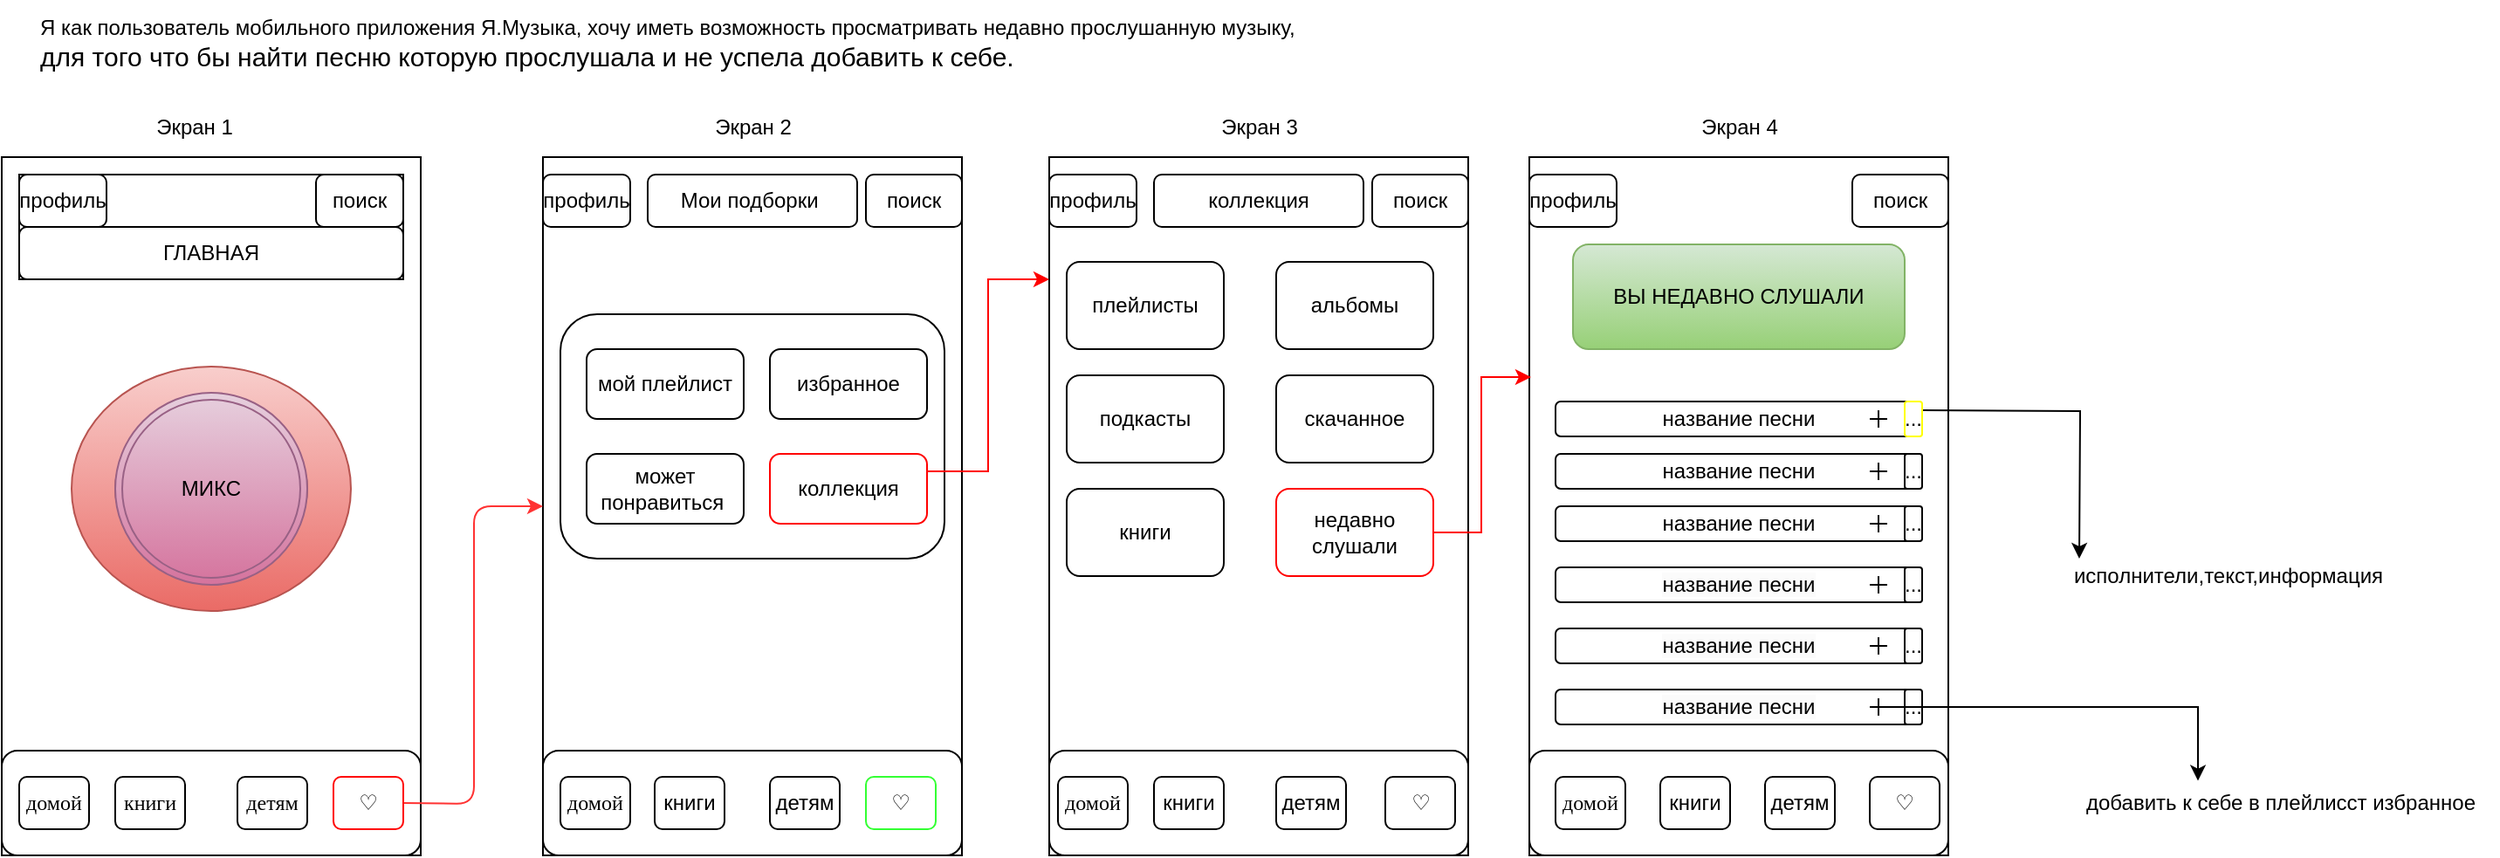 <mxfile version="24.8.0">
  <diagram id="a74A-L6EkmvisKTZA3e9" name="Страница — 10">
    <mxGraphModel dx="1339" dy="879" grid="1" gridSize="10" guides="1" tooltips="1" connect="1" arrows="1" fold="1" page="1" pageScale="1" pageWidth="827" pageHeight="1169" math="0" shadow="0">
      <root>
        <mxCell id="0" />
        <mxCell id="1" parent="0" />
        <mxCell id="cAMfiZWgI1EzlLPTCOPY-5" value="Я как пользователь мобильного приложения Я.Музыка, хочу иметь возможность просматривать недавно прослушанную музыку,&amp;nbsp;&lt;div style=&quot;font-size: 15px;&quot;&gt;для того что бы найти песню которую прослушала и не успела добавить к себе.&lt;/div&gt;" style="text;html=1;align=left;verticalAlign=middle;resizable=0;points=[];autosize=1;strokeColor=none;fillColor=none;perimeterSpacing=0;imageAlign=left;" parent="1" vertex="1">
          <mxGeometry x="40" y="30" width="760" height="50" as="geometry" />
        </mxCell>
        <mxCell id="KF0SVMWOUq44OMPNZquQ-2" value="" style="rounded=0;whiteSpace=wrap;html=1;" parent="1" vertex="1">
          <mxGeometry x="20" y="120" width="240" height="400" as="geometry" />
        </mxCell>
        <mxCell id="5VuSOxMjio3ZwecwM827-2" value="" style="rounded=0;whiteSpace=wrap;html=1;" parent="1" vertex="1">
          <mxGeometry x="330" y="120" width="240" height="400" as="geometry" />
        </mxCell>
        <mxCell id="5VuSOxMjio3ZwecwM827-3" value="&lt;span style=&quot;color: rgba(0, 0, 0, 0); font-family: monospace; font-size: 0px; text-align: start; text-wrap: nowrap;&quot;&gt;%3CmxGraphModel%3E%3Croot%3E%3CmxCell%20id%3D%220%22%2F%3E%3CmxCell%20id%3D%221%22%20parent%3D%220%22%2F%3E%3CmxCell%20id%3D%222%22%20value%3D%22%D0%BC%D0%BE%D0%B6%D0%B5%D1%82%20%D0%BF%D0%BE%D0%BD%D1%80%D0%B0%D0%B2%D0%B8%D1%82%D1%8C%D1%81%D1%8F%26amp%3Bnbsp%3B%22%20style%3D%22rounded%3D1%3BwhiteSpace%3Dwrap%3Bhtml%3D1%3B%22%20vertex%3D%221%22%20parent%3D%221%22%3E%3CmxGeometry%20x%3D%22355%22%20y%3D%22290%22%20width%3D%2290%22%20height%3D%2240%22%20as%3D%22geometry%22%2F%3E%3C%2FmxCell%3E%3C%2Froot%3E%3C%2FmxGraphModel%3E&lt;/span&gt;" style="rounded=0;whiteSpace=wrap;html=1;" parent="1" vertex="1">
          <mxGeometry x="895" y="120" width="240" height="400" as="geometry" />
        </mxCell>
        <mxCell id="bYZF3VNB9L8djOaQBf30-3" value="" style="verticalLabelPosition=bottom;verticalAlign=top;html=1;shape=mxgraph.basic.donut;dx=25;fillColor=#f8cecc;gradientColor=#ea6b66;strokeColor=#b85450;" parent="1" vertex="1">
          <mxGeometry x="60" y="240" width="160" height="140" as="geometry" />
        </mxCell>
        <mxCell id="bYZF3VNB9L8djOaQBf30-4" value="МИКС" style="ellipse;shape=doubleEllipse;whiteSpace=wrap;html=1;aspect=fixed;fillColor=#e6d0de;gradientColor=#d5739d;strokeColor=#996185;" parent="1" vertex="1">
          <mxGeometry x="85" y="255" width="110" height="110" as="geometry" />
        </mxCell>
        <mxCell id="bYZF3VNB9L8djOaQBf30-5" value="" style="rounded=1;whiteSpace=wrap;html=1;" parent="1" vertex="1">
          <mxGeometry x="20" y="460" width="240" height="60" as="geometry" />
        </mxCell>
        <mxCell id="bYZF3VNB9L8djOaQBf30-6" value="&lt;font face=&quot;Verdana&quot;&gt;домой&lt;/font&gt;" style="rounded=1;whiteSpace=wrap;html=1;align=center;" parent="1" vertex="1">
          <mxGeometry x="30" y="475" width="40" height="30" as="geometry" />
        </mxCell>
        <mxCell id="bYZF3VNB9L8djOaQBf30-13" value="" style="rounded=0;whiteSpace=wrap;html=1;" parent="1" vertex="1">
          <mxGeometry x="30" y="130" width="220" height="60" as="geometry" />
        </mxCell>
        <mxCell id="bYZF3VNB9L8djOaQBf30-14" value="профиль" style="rounded=1;whiteSpace=wrap;html=1;" parent="1" vertex="1">
          <mxGeometry x="30" y="130" width="50" height="30" as="geometry" />
        </mxCell>
        <mxCell id="bYZF3VNB9L8djOaQBf30-15" value="поиск" style="rounded=1;whiteSpace=wrap;html=1;" parent="1" vertex="1">
          <mxGeometry x="200" y="130" width="50" height="30" as="geometry" />
        </mxCell>
        <mxCell id="bYZF3VNB9L8djOaQBf30-16" value="ГЛАВНАЯ" style="rounded=1;whiteSpace=wrap;html=1;" parent="1" vertex="1">
          <mxGeometry x="30" y="160" width="220" height="30" as="geometry" />
        </mxCell>
        <mxCell id="bYZF3VNB9L8djOaQBf30-18" value="" style="rounded=1;whiteSpace=wrap;html=1;" parent="1" vertex="1">
          <mxGeometry x="340" y="210" width="220" height="140" as="geometry" />
        </mxCell>
        <mxCell id="bYZF3VNB9L8djOaQBf30-19" value="мой плейлист" style="rounded=1;whiteSpace=wrap;html=1;" parent="1" vertex="1">
          <mxGeometry x="355" y="230" width="90" height="40" as="geometry" />
        </mxCell>
        <mxCell id="bYZF3VNB9L8djOaQBf30-20" value="избранное" style="rounded=1;whiteSpace=wrap;html=1;" parent="1" vertex="1">
          <mxGeometry x="460" y="230" width="90" height="40" as="geometry" />
        </mxCell>
        <mxCell id="bYZF3VNB9L8djOaQBf30-21" value="может понравиться&amp;nbsp;" style="rounded=1;whiteSpace=wrap;html=1;" parent="1" vertex="1">
          <mxGeometry x="355" y="290" width="90" height="40" as="geometry" />
        </mxCell>
        <mxCell id="bYZF3VNB9L8djOaQBf30-23" value="" style="rounded=1;whiteSpace=wrap;html=1;" parent="1" vertex="1">
          <mxGeometry x="330" y="460" width="240" height="60" as="geometry" />
        </mxCell>
        <mxCell id="bYZF3VNB9L8djOaQBf30-24" value="&lt;font face=&quot;Verdana&quot;&gt;домой&lt;/font&gt;" style="rounded=1;whiteSpace=wrap;html=1;align=center;" parent="1" vertex="1">
          <mxGeometry x="340" y="475" width="40" height="30" as="geometry" />
        </mxCell>
        <mxCell id="bYZF3VNB9L8djOaQBf30-25" value="книги" style="rounded=1;whiteSpace=wrap;html=1;" parent="1" vertex="1">
          <mxGeometry x="394" y="475" width="40" height="30" as="geometry" />
        </mxCell>
        <mxCell id="bYZF3VNB9L8djOaQBf30-26" value="детям" style="rounded=1;whiteSpace=wrap;html=1;" parent="1" vertex="1">
          <mxGeometry x="460" y="475" width="40" height="30" as="geometry" />
        </mxCell>
        <mxCell id="yTtoshEsUqfUit74xUUA-1" value="поиск" style="rounded=1;whiteSpace=wrap;html=1;" parent="1" vertex="1">
          <mxGeometry x="515" y="130" width="55" height="30" as="geometry" />
        </mxCell>
        <mxCell id="yhj3Gop6cWTQPORHKd2A-1" style="edgeStyle=orthogonalEdgeStyle;rounded=1;orthogonalLoop=1;jettySize=auto;html=1;curved=0;fillColor=#f8cecc;strokeColor=#FF3333;" parent="1" target="5VuSOxMjio3ZwecwM827-2" edge="1">
          <mxGeometry relative="1" as="geometry">
            <mxPoint x="250" y="489.984" as="sourcePoint" />
          </mxGeometry>
        </mxCell>
        <mxCell id="yTtoshEsUqfUit74xUUA-6" value="♡" style="rounded=1;whiteSpace=wrap;html=1;strokeColor=#33FF33;" parent="1" vertex="1">
          <mxGeometry x="515" y="475" width="40" height="30" as="geometry" />
        </mxCell>
        <mxCell id="TgeSc_u1kNMckccwNr7K-1" value="ВЫ НЕДАВНО СЛУШАЛИ" style="rounded=1;whiteSpace=wrap;html=1;fillColor=#d5e8d4;gradientColor=#97d077;strokeColor=#82b366;" parent="1" vertex="1">
          <mxGeometry x="920" y="170" width="190" height="60" as="geometry" />
        </mxCell>
        <mxCell id="TgeSc_u1kNMckccwNr7K-18" value="название песни" style="rounded=1;whiteSpace=wrap;html=1;" parent="1" vertex="1">
          <mxGeometry x="910" y="260" width="210" height="20" as="geometry" />
        </mxCell>
        <mxCell id="TgeSc_u1kNMckccwNr7K-19" value="название песни" style="rounded=1;whiteSpace=wrap;html=1;" parent="1" vertex="1">
          <mxGeometry x="910" y="290" width="210" height="20" as="geometry" />
        </mxCell>
        <mxCell id="TgeSc_u1kNMckccwNr7K-20" value="название песни" style="rounded=1;whiteSpace=wrap;html=1;" parent="1" vertex="1">
          <mxGeometry x="910" y="320" width="210" height="20" as="geometry" />
        </mxCell>
        <mxCell id="TgeSc_u1kNMckccwNr7K-21" value="&lt;meta charset=&quot;utf-8&quot;&gt;&lt;span style=&quot;color: rgb(0, 0, 0); font-family: Helvetica; font-size: 12px; font-style: normal; font-variant-ligatures: normal; font-variant-caps: normal; font-weight: 400; letter-spacing: normal; orphans: 2; text-align: center; text-indent: 0px; text-transform: none; widows: 2; word-spacing: 0px; -webkit-text-stroke-width: 0px; white-space: normal; background-color: rgb(251, 251, 251); text-decoration-thickness: initial; text-decoration-style: initial; text-decoration-color: initial; display: inline !important; float: none;&quot;&gt;название песни&lt;/span&gt;" style="rounded=1;whiteSpace=wrap;html=1;" parent="1" vertex="1">
          <mxGeometry x="910" y="355" width="210" height="20" as="geometry" />
        </mxCell>
        <mxCell id="TgeSc_u1kNMckccwNr7K-22" value="&lt;meta charset=&quot;utf-8&quot;&gt;&lt;span style=&quot;color: rgb(0, 0, 0); font-family: Helvetica; font-size: 12px; font-style: normal; font-variant-ligatures: normal; font-variant-caps: normal; font-weight: 400; letter-spacing: normal; orphans: 2; text-align: center; text-indent: 0px; text-transform: none; widows: 2; word-spacing: 0px; -webkit-text-stroke-width: 0px; white-space: normal; background-color: rgb(251, 251, 251); text-decoration-thickness: initial; text-decoration-style: initial; text-decoration-color: initial; display: inline !important; float: none;&quot;&gt;название песни&lt;/span&gt;" style="rounded=1;whiteSpace=wrap;html=1;" parent="1" vertex="1">
          <mxGeometry x="910" y="390" width="210" height="20" as="geometry" />
        </mxCell>
        <mxCell id="TgeSc_u1kNMckccwNr7K-26" value="&lt;meta charset=&quot;utf-8&quot;&gt;&lt;span style=&quot;color: rgb(0, 0, 0); font-family: Helvetica; font-size: 12px; font-style: normal; font-variant-ligatures: normal; font-variant-caps: normal; font-weight: 400; letter-spacing: normal; orphans: 2; text-align: center; text-indent: 0px; text-transform: none; widows: 2; word-spacing: 0px; -webkit-text-stroke-width: 0px; white-space: normal; background-color: rgb(251, 251, 251); text-decoration-thickness: initial; text-decoration-style: initial; text-decoration-color: initial; display: inline !important; float: none;&quot;&gt;название песни&lt;/span&gt;" style="rounded=1;whiteSpace=wrap;html=1;" parent="1" vertex="1">
          <mxGeometry x="910" y="425" width="210" height="20" as="geometry" />
        </mxCell>
        <mxCell id="TgeSc_u1kNMckccwNr7K-27" value="" style="rounded=1;whiteSpace=wrap;html=1;" parent="1" vertex="1">
          <mxGeometry x="895" y="460" width="240" height="60" as="geometry" />
        </mxCell>
        <mxCell id="TgeSc_u1kNMckccwNr7K-28" value="&lt;font face=&quot;Verdana&quot;&gt;домой&lt;/font&gt;" style="rounded=1;whiteSpace=wrap;html=1;align=center;" parent="1" vertex="1">
          <mxGeometry x="910" y="475" width="40" height="30" as="geometry" />
        </mxCell>
        <mxCell id="TgeSc_u1kNMckccwNr7K-29" value="книги" style="rounded=1;whiteSpace=wrap;html=1;" parent="1" vertex="1">
          <mxGeometry x="970" y="475" width="40" height="30" as="geometry" />
        </mxCell>
        <mxCell id="TgeSc_u1kNMckccwNr7K-30" value="детям" style="rounded=1;whiteSpace=wrap;html=1;" parent="1" vertex="1">
          <mxGeometry x="1030" y="475" width="40" height="30" as="geometry" />
        </mxCell>
        <mxCell id="TgeSc_u1kNMckccwNr7K-31" value="♡" style="rounded=1;whiteSpace=wrap;html=1;strokeColor=#000000;" parent="1" vertex="1">
          <mxGeometry x="1090" y="475" width="40" height="30" as="geometry" />
        </mxCell>
        <mxCell id="TgeSc_u1kNMckccwNr7K-33" value="поиск" style="rounded=1;whiteSpace=wrap;html=1;" parent="1" vertex="1">
          <mxGeometry x="1080" y="130" width="55" height="30" as="geometry" />
        </mxCell>
        <mxCell id="TgeSc_u1kNMckccwNr7K-34" value="профиль" style="rounded=1;whiteSpace=wrap;html=1;" parent="1" vertex="1">
          <mxGeometry x="330" y="130" width="50" height="30" as="geometry" />
        </mxCell>
        <mxCell id="TgeSc_u1kNMckccwNr7K-35" value="профиль" style="rounded=1;whiteSpace=wrap;html=1;" parent="1" vertex="1">
          <mxGeometry x="895" y="130" width="50" height="30" as="geometry" />
        </mxCell>
        <mxCell id="TgeSc_u1kNMckccwNr7K-55" style="edgeStyle=orthogonalEdgeStyle;rounded=0;orthogonalLoop=1;jettySize=auto;html=1;exitX=1;exitY=0.5;exitDx=0;exitDy=0;" parent="1" edge="1">
          <mxGeometry relative="1" as="geometry">
            <mxPoint x="1210" y="350" as="targetPoint" />
            <mxPoint x="1120" y="265" as="sourcePoint" />
          </mxGeometry>
        </mxCell>
        <mxCell id="-mBMwCZpn2WlQLfKscRn-1" value="Мои подборки&amp;nbsp;" style="rounded=1;whiteSpace=wrap;html=1;" parent="1" vertex="1">
          <mxGeometry x="390" y="130" width="120" height="30" as="geometry" />
        </mxCell>
        <mxCell id="3rYcn_2GjxAOXT2uyVx5-6" value="" style="shape=cross;whiteSpace=wrap;html=1;size=0;" parent="1" vertex="1">
          <mxGeometry x="1090" y="325" width="10" height="10" as="geometry" />
        </mxCell>
        <mxCell id="3rYcn_2GjxAOXT2uyVx5-17" value="..." style="rounded=1;whiteSpace=wrap;html=1;strokeColor=#FFFF00;" parent="1" vertex="1">
          <mxGeometry x="1110" y="260" width="10" height="20" as="geometry" />
        </mxCell>
        <mxCell id="3rYcn_2GjxAOXT2uyVx5-19" value="..." style="rounded=1;whiteSpace=wrap;html=1;" parent="1" vertex="1">
          <mxGeometry x="1110" y="290" width="10" height="20" as="geometry" />
        </mxCell>
        <mxCell id="3rYcn_2GjxAOXT2uyVx5-20" value="..." style="rounded=1;whiteSpace=wrap;html=1;" parent="1" vertex="1">
          <mxGeometry x="1110" y="320" width="10" height="20" as="geometry" />
        </mxCell>
        <mxCell id="3rYcn_2GjxAOXT2uyVx5-21" value="..." style="rounded=1;whiteSpace=wrap;html=1;" parent="1" vertex="1">
          <mxGeometry x="1110" y="355" width="10" height="20" as="geometry" />
        </mxCell>
        <mxCell id="3rYcn_2GjxAOXT2uyVx5-22" value="..." style="rounded=1;whiteSpace=wrap;html=1;" parent="1" vertex="1">
          <mxGeometry x="1110" y="390" width="10" height="20" as="geometry" />
        </mxCell>
        <mxCell id="3rYcn_2GjxAOXT2uyVx5-23" value="..." style="rounded=1;whiteSpace=wrap;html=1;" parent="1" vertex="1">
          <mxGeometry x="1110" y="425" width="10" height="20" as="geometry" />
        </mxCell>
        <mxCell id="3rYcn_2GjxAOXT2uyVx5-25" value="" style="shape=cross;whiteSpace=wrap;html=1;size=0;" parent="1" vertex="1">
          <mxGeometry x="1090" y="360" width="10" height="10" as="geometry" />
        </mxCell>
        <mxCell id="3rYcn_2GjxAOXT2uyVx5-26" value="" style="shape=cross;whiteSpace=wrap;html=1;size=0;" parent="1" vertex="1">
          <mxGeometry x="1090" y="395" width="10" height="10" as="geometry" />
        </mxCell>
        <mxCell id="-UroPpBcLZBV9I_4VkP1-8" style="edgeStyle=orthogonalEdgeStyle;rounded=0;orthogonalLoop=1;jettySize=auto;html=1;entryX=0.312;entryY=0.076;entryDx=0;entryDy=0;entryPerimeter=0;" parent="1" source="3rYcn_2GjxAOXT2uyVx5-27" target="3rYcn_2GjxAOXT2uyVx5-108" edge="1">
          <mxGeometry relative="1" as="geometry">
            <mxPoint x="1210" y="450" as="targetPoint" />
          </mxGeometry>
        </mxCell>
        <mxCell id="3rYcn_2GjxAOXT2uyVx5-27" value="" style="shape=cross;whiteSpace=wrap;html=1;size=0;" parent="1" vertex="1">
          <mxGeometry x="1090" y="430" width="10" height="10" as="geometry" />
        </mxCell>
        <mxCell id="3rYcn_2GjxAOXT2uyVx5-28" value="" style="shape=cross;whiteSpace=wrap;html=1;size=0;" parent="1" vertex="1">
          <mxGeometry x="1090" y="295" width="10" height="10" as="geometry" />
        </mxCell>
        <mxCell id="3rYcn_2GjxAOXT2uyVx5-29" value="" style="shape=cross;whiteSpace=wrap;html=1;size=0;" parent="1" vertex="1">
          <mxGeometry x="1090" y="265" width="10" height="10" as="geometry" />
        </mxCell>
        <mxCell id="3rYcn_2GjxAOXT2uyVx5-37" value="коллекция" style="rounded=1;whiteSpace=wrap;html=1;strokeColor=#FF0000;" parent="1" vertex="1">
          <mxGeometry x="460" y="290" width="90" height="40" as="geometry" />
        </mxCell>
        <mxCell id="3rYcn_2GjxAOXT2uyVx5-39" value="" style="rounded=0;whiteSpace=wrap;html=1;" parent="1" vertex="1">
          <mxGeometry x="620" y="120" width="240" height="400" as="geometry" />
        </mxCell>
        <mxCell id="3rYcn_2GjxAOXT2uyVx5-73" style="edgeStyle=orthogonalEdgeStyle;rounded=0;orthogonalLoop=1;jettySize=auto;html=1;exitX=1;exitY=0.25;exitDx=0;exitDy=0;entryX=0;entryY=0.175;entryDx=0;entryDy=0;entryPerimeter=0;strokeColor=#FF0000;" parent="1" source="3rYcn_2GjxAOXT2uyVx5-37" target="3rYcn_2GjxAOXT2uyVx5-39" edge="1">
          <mxGeometry relative="1" as="geometry" />
        </mxCell>
        <mxCell id="3rYcn_2GjxAOXT2uyVx5-74" style="edgeStyle=orthogonalEdgeStyle;rounded=0;orthogonalLoop=1;jettySize=auto;html=1;exitX=0.5;exitY=1;exitDx=0;exitDy=0;" parent="1" source="TgeSc_u1kNMckccwNr7K-33" target="TgeSc_u1kNMckccwNr7K-33" edge="1">
          <mxGeometry relative="1" as="geometry" />
        </mxCell>
        <mxCell id="3rYcn_2GjxAOXT2uyVx5-75" value="плейлисты" style="rounded=1;whiteSpace=wrap;html=1;" parent="1" vertex="1">
          <mxGeometry x="630" y="180" width="90" height="50" as="geometry" />
        </mxCell>
        <mxCell id="3rYcn_2GjxAOXT2uyVx5-79" value="подкасты" style="rounded=1;whiteSpace=wrap;html=1;" parent="1" vertex="1">
          <mxGeometry x="630" y="245" width="90" height="50" as="geometry" />
        </mxCell>
        <mxCell id="3rYcn_2GjxAOXT2uyVx5-80" value="скачанное" style="rounded=1;whiteSpace=wrap;html=1;" parent="1" vertex="1">
          <mxGeometry x="750" y="245" width="90" height="50" as="geometry" />
        </mxCell>
        <mxCell id="3rYcn_2GjxAOXT2uyVx5-81" value="альбомы" style="rounded=1;whiteSpace=wrap;html=1;" parent="1" vertex="1">
          <mxGeometry x="750" y="180" width="90" height="50" as="geometry" />
        </mxCell>
        <mxCell id="3rYcn_2GjxAOXT2uyVx5-82" value="книги" style="rounded=1;whiteSpace=wrap;html=1;" parent="1" vertex="1">
          <mxGeometry x="630" y="310" width="90" height="50" as="geometry" />
        </mxCell>
        <mxCell id="3rYcn_2GjxAOXT2uyVx5-83" value="недавно&lt;div&gt;слушали&lt;/div&gt;" style="rounded=1;whiteSpace=wrap;html=1;strokeColor=#FF0000;" parent="1" vertex="1">
          <mxGeometry x="750" y="310" width="90" height="50" as="geometry" />
        </mxCell>
        <mxCell id="3rYcn_2GjxAOXT2uyVx5-89" value="профиль" style="rounded=1;whiteSpace=wrap;html=1;" parent="1" vertex="1">
          <mxGeometry x="620" y="130" width="50" height="30" as="geometry" />
        </mxCell>
        <mxCell id="3rYcn_2GjxAOXT2uyVx5-90" value="поиск" style="rounded=1;whiteSpace=wrap;html=1;" parent="1" vertex="1">
          <mxGeometry x="805" y="130" width="55" height="30" as="geometry" />
        </mxCell>
        <mxCell id="3rYcn_2GjxAOXT2uyVx5-95" value="&lt;font face=&quot;Verdana&quot;&gt;детям&lt;/font&gt;" style="rounded=1;whiteSpace=wrap;html=1;align=center;" parent="1" vertex="1">
          <mxGeometry x="155" y="475" width="40" height="30" as="geometry" />
        </mxCell>
        <mxCell id="3rYcn_2GjxAOXT2uyVx5-96" value="&lt;font face=&quot;Verdana&quot;&gt;книги&lt;/font&gt;" style="rounded=1;whiteSpace=wrap;html=1;align=center;" parent="1" vertex="1">
          <mxGeometry x="85" y="475" width="40" height="30" as="geometry" />
        </mxCell>
        <mxCell id="3rYcn_2GjxAOXT2uyVx5-97" value="&lt;font face=&quot;Verdana&quot;&gt;♡&lt;/font&gt;" style="rounded=1;whiteSpace=wrap;html=1;align=center;strokeColor=#FF0000;" parent="1" vertex="1">
          <mxGeometry x="210" y="475" width="40" height="30" as="geometry" />
        </mxCell>
        <mxCell id="3rYcn_2GjxAOXT2uyVx5-98" value="коллекция" style="rounded=1;whiteSpace=wrap;html=1;" parent="1" vertex="1">
          <mxGeometry x="680" y="130" width="120" height="30" as="geometry" />
        </mxCell>
        <mxCell id="3rYcn_2GjxAOXT2uyVx5-101" value="" style="rounded=1;whiteSpace=wrap;html=1;" parent="1" vertex="1">
          <mxGeometry x="620" y="460" width="240" height="60" as="geometry" />
        </mxCell>
        <mxCell id="3rYcn_2GjxAOXT2uyVx5-102" value="&lt;font face=&quot;Verdana&quot;&gt;домой&lt;/font&gt;" style="rounded=1;whiteSpace=wrap;html=1;align=center;" parent="1" vertex="1">
          <mxGeometry x="625" y="475" width="40" height="30" as="geometry" />
        </mxCell>
        <mxCell id="3rYcn_2GjxAOXT2uyVx5-103" value="книги" style="rounded=1;whiteSpace=wrap;html=1;" parent="1" vertex="1">
          <mxGeometry x="680" y="475" width="40" height="30" as="geometry" />
        </mxCell>
        <mxCell id="3rYcn_2GjxAOXT2uyVx5-104" value="детям" style="rounded=1;whiteSpace=wrap;html=1;" parent="1" vertex="1">
          <mxGeometry x="750" y="475" width="40" height="30" as="geometry" />
        </mxCell>
        <mxCell id="3rYcn_2GjxAOXT2uyVx5-105" value="♡" style="rounded=1;whiteSpace=wrap;html=1;strokeColor=#000000;" parent="1" vertex="1">
          <mxGeometry x="812.5" y="475" width="40" height="30" as="geometry" />
        </mxCell>
        <mxCell id="3rYcn_2GjxAOXT2uyVx5-106" value="исполнители,текст,информация" style="text;html=1;align=center;verticalAlign=middle;resizable=0;points=[];autosize=1;strokeColor=none;fillColor=none;" parent="1" vertex="1">
          <mxGeometry x="1190" y="345" width="210" height="30" as="geometry" />
        </mxCell>
        <mxCell id="3rYcn_2GjxAOXT2uyVx5-108" value="добавить к себе в плейлисст избранное" style="text;html=1;align=center;verticalAlign=middle;resizable=0;points=[];autosize=1;strokeColor=none;fillColor=none;" parent="1" vertex="1">
          <mxGeometry x="1200" y="475" width="250" height="30" as="geometry" />
        </mxCell>
        <mxCell id="-UroPpBcLZBV9I_4VkP1-1" style="edgeStyle=orthogonalEdgeStyle;rounded=0;orthogonalLoop=1;jettySize=auto;html=1;entryX=0.004;entryY=0.315;entryDx=0;entryDy=0;entryPerimeter=0;fillColor=#a20025;strokeColor=#FF0000;" parent="1" source="3rYcn_2GjxAOXT2uyVx5-83" target="5VuSOxMjio3ZwecwM827-3" edge="1">
          <mxGeometry relative="1" as="geometry" />
        </mxCell>
        <mxCell id="-UroPpBcLZBV9I_4VkP1-2" value="&lt;font style=&quot;vertical-align: inherit;&quot;&gt;&lt;font style=&quot;vertical-align: inherit;&quot;&gt;Экран 1&lt;/font&gt;&lt;/font&gt;" style="text;html=1;align=center;verticalAlign=middle;resizable=0;points=[];autosize=1;strokeColor=none;fillColor=none;" parent="1" vertex="1">
          <mxGeometry x="95" y="88" width="70" height="30" as="geometry" />
        </mxCell>
        <mxCell id="-UroPpBcLZBV9I_4VkP1-3" value="&lt;font style=&quot;vertical-align: inherit;&quot;&gt;&lt;font style=&quot;vertical-align: inherit;&quot;&gt;Экран 2&lt;/font&gt;&lt;/font&gt;" style="text;html=1;align=center;verticalAlign=middle;resizable=0;points=[];autosize=1;strokeColor=none;fillColor=none;" parent="1" vertex="1">
          <mxGeometry x="415" y="88" width="70" height="30" as="geometry" />
        </mxCell>
        <mxCell id="-UroPpBcLZBV9I_4VkP1-4" value="&lt;font style=&quot;vertical-align: inherit;&quot;&gt;&lt;font style=&quot;vertical-align: inherit;&quot;&gt;&lt;font style=&quot;vertical-align: inherit;&quot;&gt;&lt;font style=&quot;vertical-align: inherit;&quot;&gt;&lt;font style=&quot;vertical-align: inherit;&quot;&gt;&lt;font style=&quot;vertical-align: inherit;&quot;&gt;Экран 3&lt;/font&gt;&lt;/font&gt;&lt;/font&gt;&lt;/font&gt;&lt;/font&gt;&lt;/font&gt;" style="text;html=1;align=center;verticalAlign=middle;resizable=0;points=[];autosize=1;strokeColor=none;fillColor=none;" parent="1" vertex="1">
          <mxGeometry x="705" y="88" width="70" height="30" as="geometry" />
        </mxCell>
        <mxCell id="-UroPpBcLZBV9I_4VkP1-5" value="&lt;font style=&quot;vertical-align: inherit;&quot;&gt;&lt;font style=&quot;vertical-align: inherit;&quot;&gt;Экран 4&lt;/font&gt;&lt;/font&gt;" style="text;html=1;align=center;verticalAlign=middle;resizable=0;points=[];autosize=1;strokeColor=none;fillColor=none;" parent="1" vertex="1">
          <mxGeometry x="980" y="88" width="70" height="30" as="geometry" />
        </mxCell>
      </root>
    </mxGraphModel>
  </diagram>
</mxfile>
